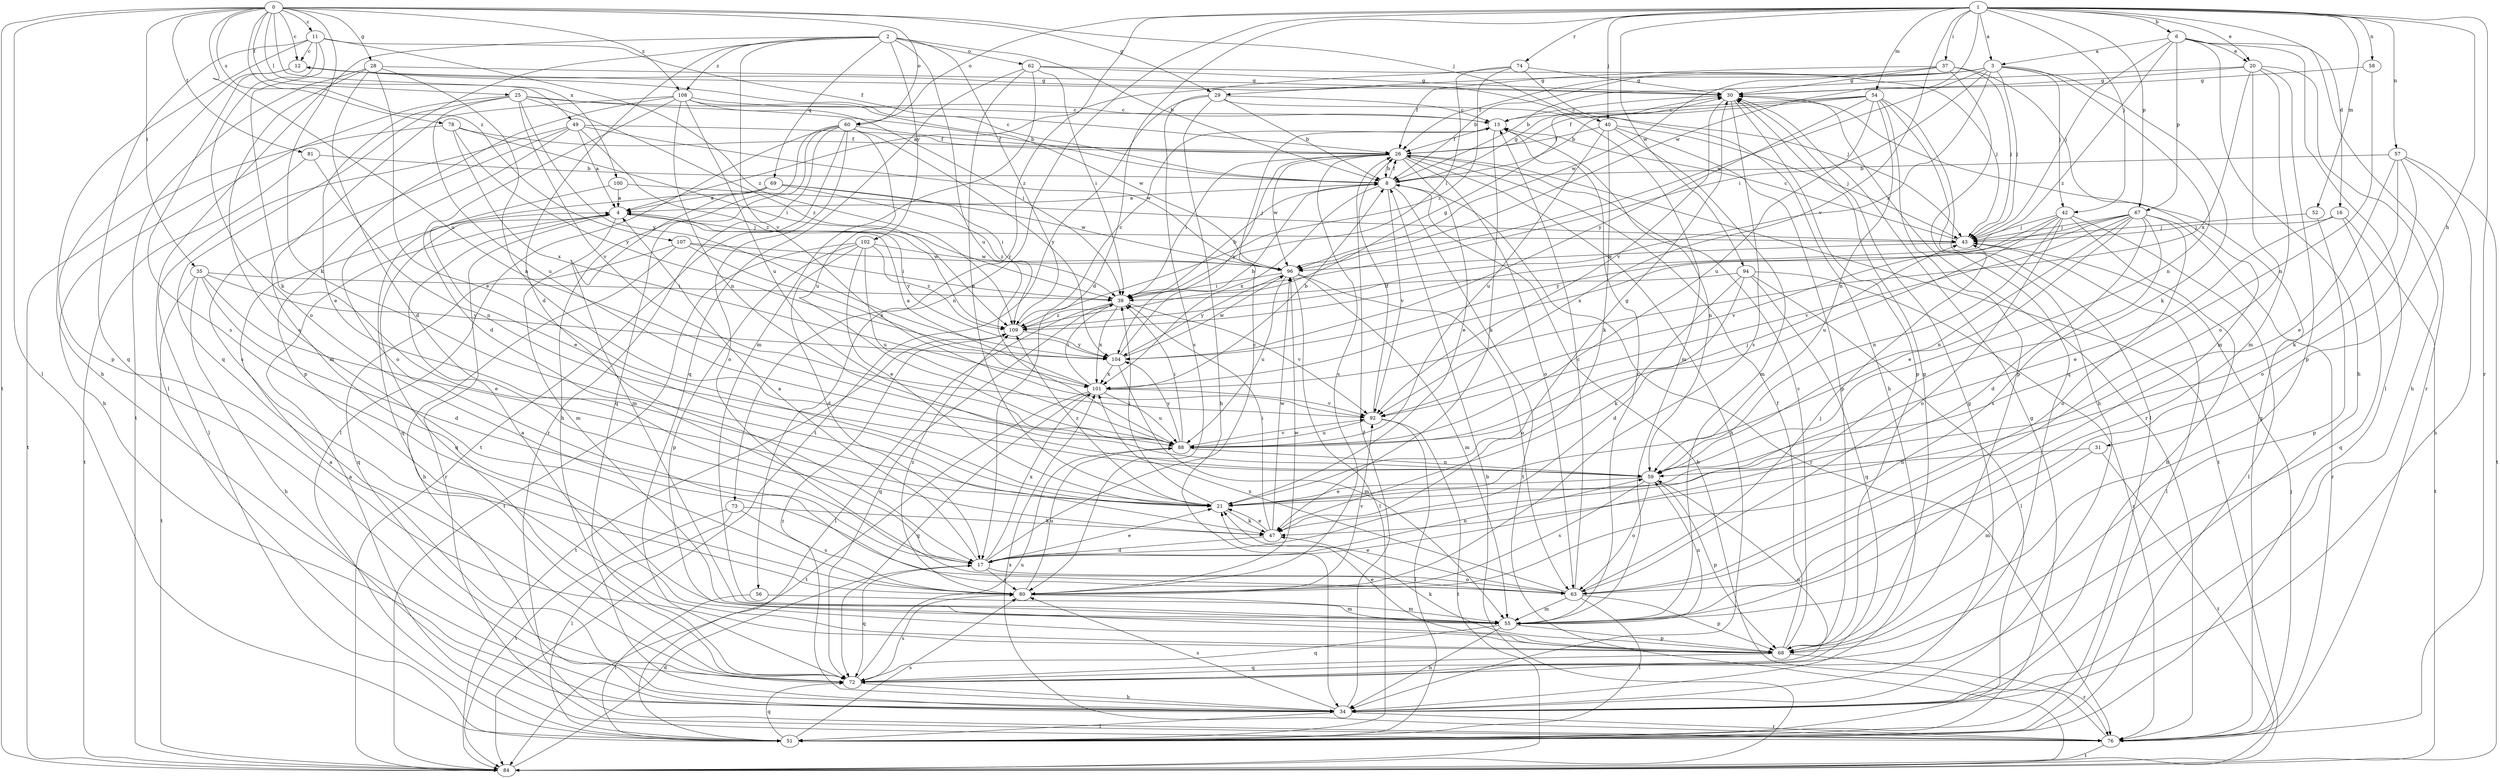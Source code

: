 strict digraph  {
0;
1;
2;
3;
4;
6;
8;
11;
12;
13;
16;
17;
20;
21;
25;
26;
28;
29;
30;
31;
34;
35;
37;
39;
40;
42;
43;
47;
49;
51;
52;
54;
55;
56;
57;
58;
59;
60;
62;
63;
67;
68;
69;
72;
73;
74;
76;
78;
80;
81;
84;
88;
92;
94;
96;
100;
101;
102;
104;
107;
108;
109;
0 -> 11  [label=c];
0 -> 12  [label=c];
0 -> 25  [label=f];
0 -> 28  [label=g];
0 -> 29  [label=g];
0 -> 35  [label=i];
0 -> 40  [label=j];
0 -> 47  [label=k];
0 -> 49  [label=l];
0 -> 51  [label=l];
0 -> 60  [label=o];
0 -> 78  [label=s];
0 -> 81  [label=t];
0 -> 84  [label=t];
0 -> 88  [label=u];
0 -> 100  [label=x];
0 -> 107  [label=z];
0 -> 108  [label=z];
1 -> 3  [label=a];
1 -> 6  [label=b];
1 -> 16  [label=d];
1 -> 17  [label=d];
1 -> 20  [label=e];
1 -> 31  [label=h];
1 -> 37  [label=i];
1 -> 40  [label=j];
1 -> 42  [label=j];
1 -> 52  [label=m];
1 -> 54  [label=m];
1 -> 56  [label=n];
1 -> 57  [label=n];
1 -> 58  [label=n];
1 -> 60  [label=o];
1 -> 67  [label=p];
1 -> 73  [label=r];
1 -> 74  [label=r];
1 -> 76  [label=r];
1 -> 92  [label=v];
1 -> 94  [label=w];
1 -> 96  [label=w];
2 -> 8  [label=b];
2 -> 17  [label=d];
2 -> 51  [label=l];
2 -> 62  [label=o];
2 -> 69  [label=q];
2 -> 72  [label=q];
2 -> 88  [label=u];
2 -> 92  [label=v];
2 -> 102  [label=y];
2 -> 108  [label=z];
2 -> 109  [label=z];
3 -> 8  [label=b];
3 -> 26  [label=f];
3 -> 29  [label=g];
3 -> 39  [label=i];
3 -> 42  [label=j];
3 -> 43  [label=j];
3 -> 47  [label=k];
3 -> 59  [label=n];
3 -> 96  [label=w];
3 -> 109  [label=z];
4 -> 43  [label=j];
4 -> 55  [label=m];
4 -> 72  [label=q];
4 -> 76  [label=r];
4 -> 104  [label=y];
6 -> 3  [label=a];
6 -> 20  [label=e];
6 -> 34  [label=h];
6 -> 43  [label=j];
6 -> 51  [label=l];
6 -> 67  [label=p];
6 -> 76  [label=r];
6 -> 109  [label=z];
8 -> 4  [label=a];
8 -> 12  [label=c];
8 -> 26  [label=f];
8 -> 30  [label=g];
8 -> 76  [label=r];
8 -> 84  [label=t];
8 -> 92  [label=v];
8 -> 101  [label=x];
11 -> 12  [label=c];
11 -> 26  [label=f];
11 -> 34  [label=h];
11 -> 47  [label=k];
11 -> 63  [label=o];
11 -> 72  [label=q];
11 -> 109  [label=z];
12 -> 30  [label=g];
12 -> 43  [label=j];
12 -> 68  [label=p];
12 -> 80  [label=s];
13 -> 26  [label=f];
13 -> 47  [label=k];
16 -> 21  [label=e];
16 -> 43  [label=j];
16 -> 72  [label=q];
16 -> 84  [label=t];
17 -> 4  [label=a];
17 -> 13  [label=c];
17 -> 21  [label=e];
17 -> 59  [label=n];
17 -> 63  [label=o];
17 -> 72  [label=q];
17 -> 80  [label=s];
17 -> 101  [label=x];
20 -> 8  [label=b];
20 -> 30  [label=g];
20 -> 34  [label=h];
20 -> 55  [label=m];
20 -> 63  [label=o];
20 -> 68  [label=p];
20 -> 101  [label=x];
21 -> 30  [label=g];
21 -> 39  [label=i];
21 -> 47  [label=k];
21 -> 109  [label=z];
25 -> 8  [label=b];
25 -> 13  [label=c];
25 -> 21  [label=e];
25 -> 34  [label=h];
25 -> 88  [label=u];
25 -> 92  [label=v];
25 -> 104  [label=y];
25 -> 109  [label=z];
26 -> 8  [label=b];
26 -> 21  [label=e];
26 -> 34  [label=h];
26 -> 39  [label=i];
26 -> 59  [label=n];
26 -> 63  [label=o];
26 -> 80  [label=s];
26 -> 84  [label=t];
26 -> 96  [label=w];
26 -> 104  [label=y];
28 -> 17  [label=d];
28 -> 21  [label=e];
28 -> 30  [label=g];
28 -> 59  [label=n];
28 -> 80  [label=s];
28 -> 84  [label=t];
29 -> 8  [label=b];
29 -> 13  [label=c];
29 -> 34  [label=h];
29 -> 55  [label=m];
29 -> 80  [label=s];
29 -> 84  [label=t];
30 -> 13  [label=c];
30 -> 68  [label=p];
30 -> 76  [label=r];
30 -> 80  [label=s];
30 -> 92  [label=v];
31 -> 55  [label=m];
31 -> 59  [label=n];
31 -> 84  [label=t];
34 -> 4  [label=a];
34 -> 26  [label=f];
34 -> 30  [label=g];
34 -> 51  [label=l];
34 -> 76  [label=r];
34 -> 80  [label=s];
34 -> 109  [label=z];
35 -> 17  [label=d];
35 -> 21  [label=e];
35 -> 34  [label=h];
35 -> 39  [label=i];
35 -> 84  [label=t];
35 -> 104  [label=y];
37 -> 26  [label=f];
37 -> 30  [label=g];
37 -> 43  [label=j];
37 -> 55  [label=m];
37 -> 72  [label=q];
37 -> 96  [label=w];
39 -> 8  [label=b];
39 -> 51  [label=l];
39 -> 72  [label=q];
39 -> 92  [label=v];
39 -> 101  [label=x];
39 -> 109  [label=z];
40 -> 26  [label=f];
40 -> 43  [label=j];
40 -> 47  [label=k];
40 -> 55  [label=m];
40 -> 68  [label=p];
40 -> 88  [label=u];
42 -> 34  [label=h];
42 -> 43  [label=j];
42 -> 51  [label=l];
42 -> 59  [label=n];
42 -> 63  [label=o];
42 -> 88  [label=u];
42 -> 92  [label=v];
43 -> 13  [label=c];
43 -> 51  [label=l];
43 -> 96  [label=w];
47 -> 17  [label=d];
47 -> 21  [label=e];
47 -> 39  [label=i];
47 -> 96  [label=w];
49 -> 4  [label=a];
49 -> 26  [label=f];
49 -> 51  [label=l];
49 -> 63  [label=o];
49 -> 80  [label=s];
49 -> 96  [label=w];
49 -> 109  [label=z];
51 -> 30  [label=g];
51 -> 72  [label=q];
51 -> 80  [label=s];
52 -> 43  [label=j];
52 -> 68  [label=p];
54 -> 8  [label=b];
54 -> 13  [label=c];
54 -> 26  [label=f];
54 -> 34  [label=h];
54 -> 51  [label=l];
54 -> 59  [label=n];
54 -> 68  [label=p];
54 -> 88  [label=u];
54 -> 104  [label=y];
55 -> 13  [label=c];
55 -> 34  [label=h];
55 -> 59  [label=n];
55 -> 68  [label=p];
55 -> 72  [label=q];
56 -> 51  [label=l];
56 -> 55  [label=m];
57 -> 8  [label=b];
57 -> 21  [label=e];
57 -> 34  [label=h];
57 -> 47  [label=k];
57 -> 63  [label=o];
57 -> 84  [label=t];
58 -> 30  [label=g];
58 -> 59  [label=n];
59 -> 21  [label=e];
59 -> 63  [label=o];
59 -> 68  [label=p];
59 -> 80  [label=s];
60 -> 26  [label=f];
60 -> 34  [label=h];
60 -> 51  [label=l];
60 -> 63  [label=o];
60 -> 72  [label=q];
60 -> 76  [label=r];
60 -> 84  [label=t];
60 -> 88  [label=u];
60 -> 104  [label=y];
62 -> 21  [label=e];
62 -> 30  [label=g];
62 -> 39  [label=i];
62 -> 43  [label=j];
62 -> 55  [label=m];
62 -> 72  [label=q];
63 -> 13  [label=c];
63 -> 21  [label=e];
63 -> 43  [label=j];
63 -> 51  [label=l];
63 -> 55  [label=m];
63 -> 68  [label=p];
63 -> 101  [label=x];
67 -> 17  [label=d];
67 -> 21  [label=e];
67 -> 43  [label=j];
67 -> 59  [label=n];
67 -> 63  [label=o];
67 -> 76  [label=r];
67 -> 80  [label=s];
67 -> 92  [label=v];
67 -> 101  [label=x];
67 -> 104  [label=y];
68 -> 4  [label=a];
68 -> 13  [label=c];
68 -> 21  [label=e];
68 -> 26  [label=f];
68 -> 30  [label=g];
68 -> 47  [label=k];
68 -> 72  [label=q];
68 -> 76  [label=r];
69 -> 4  [label=a];
69 -> 39  [label=i];
69 -> 55  [label=m];
69 -> 72  [label=q];
69 -> 96  [label=w];
69 -> 109  [label=z];
72 -> 34  [label=h];
72 -> 59  [label=n];
72 -> 80  [label=s];
72 -> 88  [label=u];
73 -> 47  [label=k];
73 -> 51  [label=l];
73 -> 80  [label=s];
73 -> 84  [label=t];
74 -> 4  [label=a];
74 -> 30  [label=g];
74 -> 34  [label=h];
74 -> 39  [label=i];
74 -> 109  [label=z];
76 -> 4  [label=a];
76 -> 8  [label=b];
76 -> 30  [label=g];
76 -> 43  [label=j];
76 -> 84  [label=t];
76 -> 101  [label=x];
78 -> 26  [label=f];
78 -> 39  [label=i];
78 -> 84  [label=t];
78 -> 101  [label=x];
78 -> 104  [label=y];
80 -> 55  [label=m];
80 -> 88  [label=u];
80 -> 92  [label=v];
80 -> 96  [label=w];
80 -> 109  [label=z];
81 -> 8  [label=b];
81 -> 59  [label=n];
81 -> 84  [label=t];
84 -> 8  [label=b];
84 -> 17  [label=d];
88 -> 39  [label=i];
88 -> 43  [label=j];
88 -> 59  [label=n];
88 -> 92  [label=v];
88 -> 104  [label=y];
92 -> 26  [label=f];
92 -> 51  [label=l];
92 -> 84  [label=t];
92 -> 88  [label=u];
94 -> 17  [label=d];
94 -> 39  [label=i];
94 -> 47  [label=k];
94 -> 51  [label=l];
94 -> 72  [label=q];
94 -> 76  [label=r];
96 -> 39  [label=i];
96 -> 51  [label=l];
96 -> 55  [label=m];
96 -> 63  [label=o];
96 -> 88  [label=u];
96 -> 104  [label=y];
100 -> 4  [label=a];
100 -> 21  [label=e];
100 -> 43  [label=j];
101 -> 4  [label=a];
101 -> 8  [label=b];
101 -> 39  [label=i];
101 -> 72  [label=q];
101 -> 84  [label=t];
101 -> 88  [label=u];
101 -> 92  [label=v];
102 -> 17  [label=d];
102 -> 21  [label=e];
102 -> 68  [label=p];
102 -> 84  [label=t];
102 -> 88  [label=u];
102 -> 96  [label=w];
102 -> 109  [label=z];
104 -> 8  [label=b];
104 -> 55  [label=m];
104 -> 96  [label=w];
104 -> 101  [label=x];
107 -> 34  [label=h];
107 -> 39  [label=i];
107 -> 72  [label=q];
107 -> 96  [label=w];
107 -> 101  [label=x];
108 -> 13  [label=c];
108 -> 17  [label=d];
108 -> 39  [label=i];
108 -> 55  [label=m];
108 -> 59  [label=n];
108 -> 68  [label=p];
108 -> 88  [label=u];
108 -> 96  [label=w];
109 -> 13  [label=c];
109 -> 30  [label=g];
109 -> 84  [label=t];
109 -> 104  [label=y];
}
